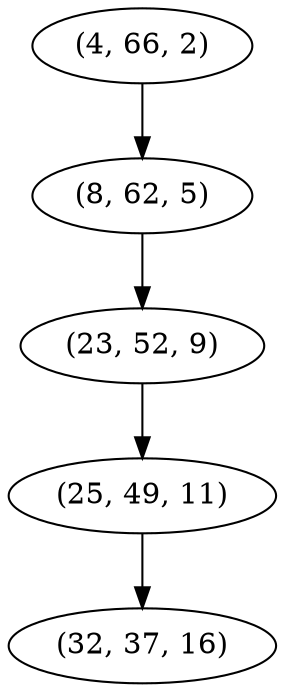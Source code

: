 digraph tree {
    "(4, 66, 2)";
    "(8, 62, 5)";
    "(23, 52, 9)";
    "(25, 49, 11)";
    "(32, 37, 16)";
    "(4, 66, 2)" -> "(8, 62, 5)";
    "(8, 62, 5)" -> "(23, 52, 9)";
    "(23, 52, 9)" -> "(25, 49, 11)";
    "(25, 49, 11)" -> "(32, 37, 16)";
}
